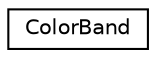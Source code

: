 digraph G
{
  edge [fontname="Helvetica",fontsize="10",labelfontname="Helvetica",labelfontsize="10"];
  node [fontname="Helvetica",fontsize="10",shape=record];
  rankdir=LR;
  Node1 [label="ColorBand",height=0.2,width=0.4,color="black", fillcolor="white", style="filled",URL="$d0/dc8/structColorBand.html"];
}
